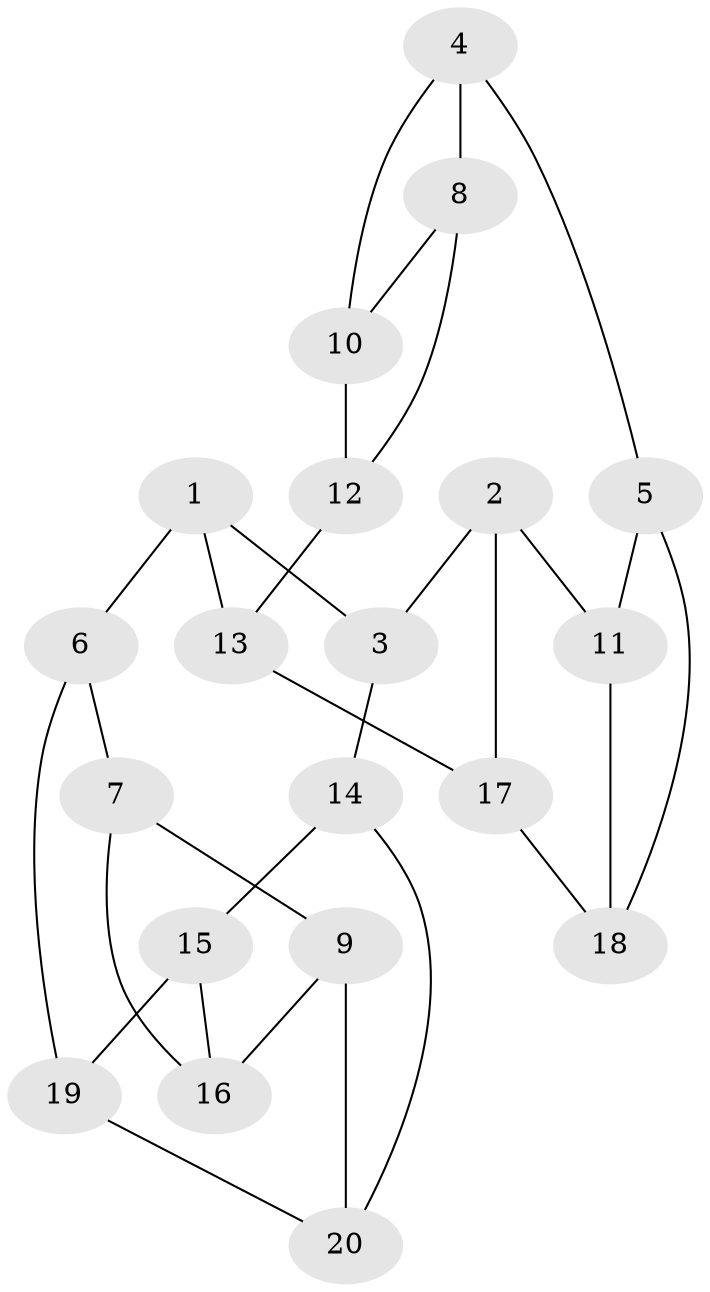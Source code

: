 // Generated by graph-tools (version 1.1) at 2025/46/02/15/25 05:46:28]
// undirected, 20 vertices, 30 edges
graph export_dot {
graph [start="1"]
  node [color=gray90,style=filled];
  1;
  2;
  3;
  4;
  5;
  6;
  7;
  8;
  9;
  10;
  11;
  12;
  13;
  14;
  15;
  16;
  17;
  18;
  19;
  20;
  1 -- 13;
  1 -- 3;
  1 -- 6;
  2 -- 11;
  2 -- 17;
  2 -- 3;
  3 -- 14;
  4 -- 8;
  4 -- 10;
  4 -- 5;
  5 -- 11;
  5 -- 18;
  6 -- 19;
  6 -- 7;
  7 -- 16;
  7 -- 9;
  8 -- 10;
  8 -- 12;
  9 -- 20;
  9 -- 16;
  10 -- 12;
  11 -- 18;
  12 -- 13;
  13 -- 17;
  14 -- 15;
  14 -- 20;
  15 -- 19;
  15 -- 16;
  17 -- 18;
  19 -- 20;
}
